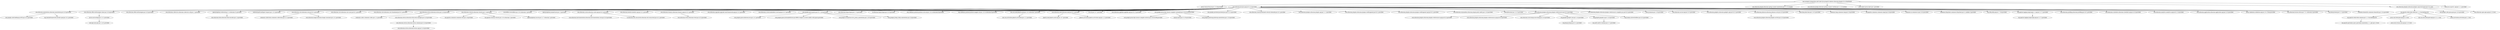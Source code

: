 digraph "com.synopsys.integration.alert:alert-jira-property-indexer:atlassian-plugin:0.0.4-SNAPSHOT" { 
	"com.synopsys.integration.alert:alert-jira-property-indexer:atlassian-plugin:0.0.4-SNAPSHOT" -> "javax.transaction:jta:jar:1.0.1B:provided" ; 
	"com.synopsys.integration.alert:alert-jira-property-indexer:atlassian-plugin:0.0.4-SNAPSHOT" -> "com.atlassian.jira:jira-api:jar:9.12.0:provided" ; 
	"com.synopsys.integration.alert:alert-jira-property-indexer:atlassian-plugin:0.0.4-SNAPSHOT" -> "com.atlassian.plugin:atlassian-spring-scanner-annotation:jar:1.2.13:compile" ; 
	"com.synopsys.integration.alert:alert-jira-property-indexer:atlassian-plugin:0.0.4-SNAPSHOT" -> "com.atlassian.plugin:atlassian-spring-scanner-runtime:jar:1.2.13:runtime" ; 
	"com.synopsys.integration.alert:alert-jira-property-indexer:atlassian-plugin:0.0.4-SNAPSHOT" -> "javax.inject:javax.inject:jar:1:provided" ; 
	"com.synopsys.integration.alert:alert-jira-property-indexer:atlassian-plugin:0.0.4-SNAPSHOT" -> "com.atlassian.plugins:atlassian-plugins-osgi-testrunner:jar:2.0.1:test" ; 
	"com.synopsys.integration.alert:alert-jira-property-indexer:atlassian-plugin:0.0.4-SNAPSHOT" -> "javax.ws.rs:jsr311-api:jar:1.1.1:provided" ; 
	"com.atlassian.jira:jira-api:jar:9.12.0:provided" -> "com.atlassian.annotations:atlassian-annotations:jar:4.0.0:provided" ; 
	"com.atlassian.jira:jira-api:jar:9.12.0:provided" -> "com.atlassian.ofbiz:entityengine-share:jar:3.0.9:provided" ; 
	"com.atlassian.jira:jira-api:jar:9.12.0:provided" -> "com.atlassian.ofbiz:entityengine:jar:3.0.9:provided" ; 
	"com.atlassian.jira:jira-api:jar:9.12.0:provided" -> "com.atlassian.collectors:atlassian-collectors-util:jar:1.1:provided" ; 
	"com.atlassian.jira:jira-api:jar:9.12.0:provided" -> "opensymphony:webwork:jar:1.4-atlassian-31:provided" ; 
	"com.atlassian.jira:jira-api:jar:9.12.0:provided" -> "webwork:pell-multipart-request:jar:1.31.0:provided" ; 
	"com.atlassian.jira:jira-api:jar:9.12.0:provided" -> "com.atlassian.core:atlassian-core:jar:8.0.1:provided" ; 
	"com.atlassian.jira:jira-api:jar:9.12.0:provided" -> "com.atlassian.core:atlassian-core-user:jar:8.0.1:provided" ; 
	"com.atlassian.jira:jira-api:jar:9.12.0:provided" -> "com.atlassian.core:atlassian-core-thumbnail:jar:8.0.1:provided" ; 
	"com.atlassian.jira:jira-api:jar:9.12.0:provided" -> "com.atlassian.extras:atlassian-extras:jar:3.4.6:provided" ; 
	"com.atlassian.jira:jira-api:jar:9.12.0:provided" -> "com.atlassian.velocity:atlassian-velocity:jar:1.4:provided" ; 
	"com.atlassian.jira:jira-api:jar:9.12.0:provided" -> "osworkflow:osworkflow:jar:2.9.0-atlassian-1:provided" ; 
	"com.atlassian.jira:jira-api:jar:9.12.0:provided" -> "opensymphony:propertyset:jar:1.5:provided" ; 
	"com.atlassian.jira:jira-api:jar:9.12.0:provided" -> "com.atlassian.cache:atlassian-cache-api:jar:6.0.2:provided" ; 
	"com.atlassian.jira:jira-api:jar:9.12.0:provided" -> "com.atlassian.beehive:beehive-api:jar:5.0.1:provided" ; 
	"com.atlassian.jira:jira-api:jar:9.12.0:provided" -> "com.atlassian.tenancy:atlassian-tenancy-api:jar:4.0.1:provided" ; 
	"com.atlassian.jira:jira-api:jar:9.12.0:provided" -> "com.atlassian.upgrade:upgrade-task-framework-api:jar:2.0.2:provided" ; 
	"com.atlassian.jira:jira-api:jar:9.12.0:provided" -> "com.atlassian.crowd:embedded-crowd-api:jar:5.0.7:provided" ; 
	"com.atlassian.jira:jira-api:jar:9.12.0:provided" -> "com.google.guava:guava:jar:32.1.1-jre:provided" ; 
	"com.atlassian.jira:jira-api:jar:9.12.0:provided" -> "com.atlassian.fugue:fugue:jar:2.7.0:provided" ; 
	"com.atlassian.jira:jira-api:jar:9.12.0:provided" -> "io.atlassian.fugue:fugue:jar:5.0.0:provided" ; 
	"com.atlassian.jira:jira-api:jar:9.12.0:provided" -> "org.codehaus.jackson:jackson-core-asl:jar:1.9.14-atlassian-6:provided" ; 
	"com.atlassian.jira:jira-api:jar:9.12.0:provided" -> "org.codehaus.jackson:jackson-mapper-asl:jar:1.9.14-atlassian-6:provided" ; 
	"com.atlassian.jira:jira-api:jar:9.12.0:provided" -> "com.sun.mail:jakarta.mail:jar:1.6.5-atlassian-2:provided" ; 
	"com.atlassian.jira:jira-api:jar:9.12.0:provided" -> "com.atlassian.mail:atlassian-mail:jar:6.0.1:provided" ; 
	"com.atlassian.jira:jira-api:jar:9.12.0:provided" -> "oro:oro:jar:2.0.7:provided" ; 
	"com.atlassian.jira:jira-api:jar:9.12.0:provided" -> "com.atlassian.applinks:applinks-api:jar:9.0.15:provided" ; 
	"com.atlassian.jira:jira-api:jar:9.12.0:provided" -> "com.google.javascript:closure-compiler-unshaded:jar:v20181008:provided" ; 
	"com.atlassian.jira:jira-api:jar:9.12.0:provided" -> "com.google.protobuf:protobuf-java:jar:3.21.9:provided" ; 
	"com.atlassian.jira:jira-api:jar:9.12.0:provided" -> "com.atlassian.velocity.htmlsafe:velocity-htmlsafe:jar:4.0.1:provided" ; 
	"com.atlassian.jira:jira-api:jar:9.12.0:provided" -> "com.atlassian.plugins:atlassian-plugins-api:jar:7.1.7:provided" ; 
	"com.atlassian.jira:jira-api:jar:9.12.0:provided" -> "com.atlassian.plugins:atlassian-plugins-webfragment:jar:6.0.1:provided" ; 
	"com.atlassian.jira:jira-api:jar:9.12.0:provided" -> "com.atlassian.plugins:atlassian-plugins-webfragment-api:jar:6.0.1:provided" ; 
	"com.atlassian.jira:jira-api:jar:9.12.0:provided" -> "com.atlassian.ozymandias:atlassian-plugin-point-safety:jar:1.0.0:provided" ; 
	"com.atlassian.jira:jira-api:jar:9.12.0:provided" -> "jfree:jfreechart:jar:1.0.13:provided" ; 
	"com.atlassian.jira:jira-api:jar:9.12.0:provided" -> "com.atlassian.plugins:atlassian-plugins-webresource:jar:6.0.5:provided" ; 
	"com.atlassian.jira:jira-api:jar:9.12.0:provided" -> "com.atlassian.plugins:atlassian-plugins-webresource-compiler-gcc:jar:6.0.5:provided" ; 
	"com.atlassian.jira:jira-api:jar:9.12.0:provided" -> "jfree:jcommon:jar:1.0.8:provided" ; 
	"com.atlassian.jira:jira-api:jar:9.12.0:provided" -> "com.atlassian.sal:sal-api:jar:5.0.3:provided" ; 
	"com.atlassian.jira:jira-api:jar:9.12.0:provided" -> "com.atlassian.gadgets:atlassian-gadgets-api:jar:8.0.21:provided" ; 
	"com.atlassian.jira:jira-api:jar:9.12.0:provided" -> "com.atlassian.johnson:atlassian-johnson-core:jar:4.0.0:provided" ; 
	"com.atlassian.jira:jira-api:jar:9.12.0:provided" -> "joda-time:joda-time:jar:2.10.5:provided" ; 
	"com.atlassian.jira:jira-api:jar:9.12.0:provided" -> "commons-lang:commons-lang:jar:2.6:provided" ; 
	"com.atlassian.jira:jira-api:jar:9.12.0:provided" -> "org.apache.commons:commons-lang3:jar:3.9:provided" ; 
	"com.atlassian.jira:jira-api:jar:9.12.0:provided" -> "commons-io:commons-io:jar:2.8.0:provided" ; 
	"com.atlassian.jira:jira-api:jar:9.12.0:provided" -> "commons-httpclient:commons-httpclient:jar:3.1-jenkins-3:provided" ; 
	"com.atlassian.jira:jira-api:jar:9.12.0:provided" -> "org.slf4j:slf4j-api:jar:1.7.30:provided" ; 
	"com.atlassian.jira:jira-api:jar:9.12.0:provided" -> "org.apache.logging.log4j:log4j-1.2-api:jar:2.17.2:provided" ; 
	"com.atlassian.jira:jira-api:jar:9.12.0:provided" -> "com.atlassian.profiling:atlassian-profiling:jar:4.9.1:provided" ; 
	"com.atlassian.jira:jira-api:jar:9.12.0:provided" -> "com.atlassian.scheduler:atlassian-scheduler-api:jar:4.0.0:provided" ; 
	"com.atlassian.jira:jira-api:jar:9.12.0:provided" -> "com.atlassian.analytics:analytics-api:jar:8.2.13:provided" ; 
	"com.atlassian.jira:jira-api:jar:9.12.0:provided" -> "com.atlassian.application:atlassian-application-api:jar:2.0.0:provided" ; 
	"com.atlassian.jira:jira-api:jar:9.12.0:provided" -> "javax.validation:validation-api:jar:2.0.1.Final:provided" ; 
	"com.atlassian.jira:jira-api:jar:9.12.0:provided" -> "com.atlassian:lucene-extras:jar:7.3.1-atlassian-4:provided" ; 
	"com.atlassian.jira:jira-api:jar:9.12.0:provided" -> "org.dom4j:dom4j:jar:2.1.3:provided" ; 
	"com.atlassian.jira:jira-api:jar:9.12.0:provided" -> "commons-beanutils:commons-beanutils:jar:1.9.4:provided" ; 
	"com.atlassian.annotations:atlassian-annotations:jar:4.0.0:provided" -> "com.google.code.findbugs:jsr305:jar:3.0.2:provided" ; 
	"com.atlassian.annotations:atlassian-annotations:jar:4.0.0:provided" -> "org.checkerframework:checker-qual:jar:2.8.1:provided" ; 
	"com.atlassian.ofbiz:entityengine-share:jar:3.0.9:provided" -> "xerces:xercesImpl:jar:2.12.2:provided" ; 
	"xerces:xercesImpl:jar:2.12.2:provided" -> "xml-apis:xml-apis:jar:1.4.01:provided" ; 
	"opensymphony:webwork:jar:1.4-atlassian-31:provided" -> "com.atlassian.html:atlassian-html-encoder:jar:1.4:provided" ; 
	"com.atlassian.core:atlassian-core:jar:8.0.1:provided" -> "commons-collections:commons-collections:jar:3.2.2:provided" ; 
	"com.atlassian.core:atlassian-core:jar:8.0.1:provided" -> "com.atlassian.image:atlassian-image-consumer:jar:1.0.1:provided" ; 
	"com.atlassian.extras:atlassian-extras:jar:3.4.6:provided" -> "commons-codec:commons-codec:jar:1.11:provided" ; 
	"com.atlassian.extras:atlassian-extras:jar:3.4.6:provided" -> "com.atlassian.extras:atlassian-extras-key-manager:jar:3.4.6:provided" ; 
	"com.atlassian.extras:atlassian-extras-key-manager:jar:3.4.6:provided" -> "com.atlassian.extras:atlassian-extras-common:jar:3.4.6:provided" ; 
	"com.atlassian.extras:atlassian-extras-common:jar:3.4.6:provided" -> "com.atlassian.extras:atlassian-extras-api:jar:3.4.6:provided" ; 
	"com.atlassian.velocity:atlassian-velocity:jar:1.4:provided" -> "org.apache.commons:commons-text:jar:1.9:provided" ; 
	"com.atlassian.velocity:atlassian-velocity:jar:1.4:provided" -> "org.apache.velocity:velocity:jar:1.6.4-atlassian-7:provided" ; 
	"com.atlassian.velocity:atlassian-velocity:jar:1.4:provided" -> "opensymphony:oscore:jar:2.2.7-atlassian-1:provided" ; 
	"com.atlassian.cache:atlassian-cache-api:jar:6.0.2:provided" -> "com.atlassian.instrumentation:atlassian-instrumentation-core:jar:3.0.0:provided" ; 
	"com.atlassian.cache:atlassian-cache-api:jar:6.0.2:provided" -> "io.atlassian.util.concurrent:atlassian-util-concurrent:jar:4.0.1:provided" ; 
	"com.atlassian.tenancy:atlassian-tenancy-api:jar:4.0.1:provided" -> "com.atlassian.event:atlassian-event:jar:4.0.5:provided" ; 
	"com.google.guava:guava:jar:32.1.1-jre:provided" -> "com.google.guava:failureaccess:jar:1.0.1:provided" ; 
	"com.google.guava:guava:jar:32.1.1-jre:provided" -> "com.google.guava:listenablefuture:jar:9999.0-empty-to-avoid-conflict-with-guava:provided" ; 
	"com.google.guava:guava:jar:32.1.1-jre:provided" -> "com.google.errorprone:error_prone_annotations:jar:2.18.0:provided" ; 
	"com.google.guava:guava:jar:32.1.1-jre:provided" -> "com.google.j2objc:j2objc-annotations:jar:2.8:provided" ; 
	"com.sun.mail:jakarta.mail:jar:1.6.5-atlassian-2:provided" -> "com.sun.activation:jakarta.activation:jar:1.2.1:provided" ; 
	"com.atlassian.mail:atlassian-mail:jar:6.0.1:provided" -> "jakarta.mail:jakarta.mail-api:jar:1.6.7:provided" ; 
	"com.atlassian.mail:atlassian-mail:jar:6.0.1:provided" -> "jakarta.activation:jakarta.activation-api:jar:1.2.2:provided" ; 
	"com.google.javascript:closure-compiler-unshaded:jar:v20181008:provided" -> "com.google.javascript:closure-compiler-externs:jar:v20181008:provided" ; 
	"com.google.javascript:closure-compiler-unshaded:jar:v20181008:provided" -> "args4j:args4j:jar:2.0.26:provided" ; 
	"com.google.javascript:closure-compiler-unshaded:jar:v20181008:provided" -> "com.google.jsinterop:jsinterop-annotations:jar:1.0.0:provided" ; 
	"com.atlassian.plugins:atlassian-plugins-webresource:jar:6.0.5:provided" -> "com.atlassian.plugins:atlassian-plugins-webresource-api:jar:6.0.5:provided" ; 
	"com.atlassian.plugins:atlassian-plugins-webresource:jar:6.0.5:provided" -> "com.atlassian.plugins:atlassian-plugins-webresource-spi:jar:6.0.5:provided" ; 
	"com.atlassian.plugins:atlassian-plugins-webresource:jar:6.0.5:provided" -> "com.atlassian.sourcemap:sourcemap:jar:2.0.0:provided" ; 
	"com.atlassian.plugins:atlassian-plugins-webresource:jar:6.0.5:provided" -> "org.jgrapht:jgrapht-core:jar:1.4.0:provided" ; 
	"com.atlassian.plugins:atlassian-plugins-webresource:jar:6.0.5:provided" -> "org.jgrapht:jgrapht-io:jar:1.4.0:provided" ; 
	"com.atlassian.plugins:atlassian-plugins-webresource:jar:6.0.5:provided" -> "org.tuckey:urlrewritefilter:jar:4.0.4:provided" ; 
	"org.jgrapht:jgrapht-core:jar:1.4.0:provided" -> "org.jheaps:jheaps:jar:0.11:provided" ; 
	"org.jgrapht:jgrapht-io:jar:1.4.0:provided" -> "org.antlr:antlr4-runtime:jar:4.7.2:provided" ; 
	"com.atlassian.johnson:atlassian-johnson-core:jar:4.0.0:provided" -> "com.atlassian.plugins:atlassian-plugins-servlet:jar:5.0.0:provided" ; 
	"org.apache.logging.log4j:log4j-1.2-api:jar:2.17.2:provided" -> "org.apache.logging.log4j:log4j-api:jar:2.17.2:provided" ; 
	"com.atlassian.plugins:atlassian-plugins-osgi-testrunner:jar:2.0.1:test" -> "org.apache.wink:wink-client:jar:1.1.3-incubating:test" ; 
	"com.atlassian.plugins:atlassian-plugins-osgi-testrunner:jar:2.0.1:test" -> "com.google.code.gson:gson:jar:2.8.0:provided" ; 
	"com.atlassian.plugins:atlassian-plugins-osgi-testrunner:jar:2.0.1:test" -> "com.atlassian.upm:upm-api:jar:2.15:test" ; 
	"org.apache.wink:wink-client:jar:1.1.3-incubating:test" -> "org.apache.wink:wink-common:jar:1.1.3-incubating:test" ; 
	"org.apache.wink:wink-client:jar:1.1.3-incubating:test" -> "javax.xml.bind:jaxb-api:jar:2.2:test" ; 
	"org.apache.wink:wink-client:jar:1.1.3-incubating:test" -> "com.sun.xml.bind:jaxb-impl:jar:2.2.1.1:test" ; 
	"org.apache.wink:wink-client:jar:1.1.3-incubating:test" -> "javax.activation:activation:jar:1.1:test" ; 
	"org.apache.wink:wink-common:jar:1.1.3-incubating:test" -> "org.apache.geronimo.specs:geronimo-annotation_1.1_spec:jar:1.0:test" ; 
	"javax.xml.bind:jaxb-api:jar:2.2:test" -> "javax.xml.stream:stax-api:jar:1.0-2:test" ; 
 } 
